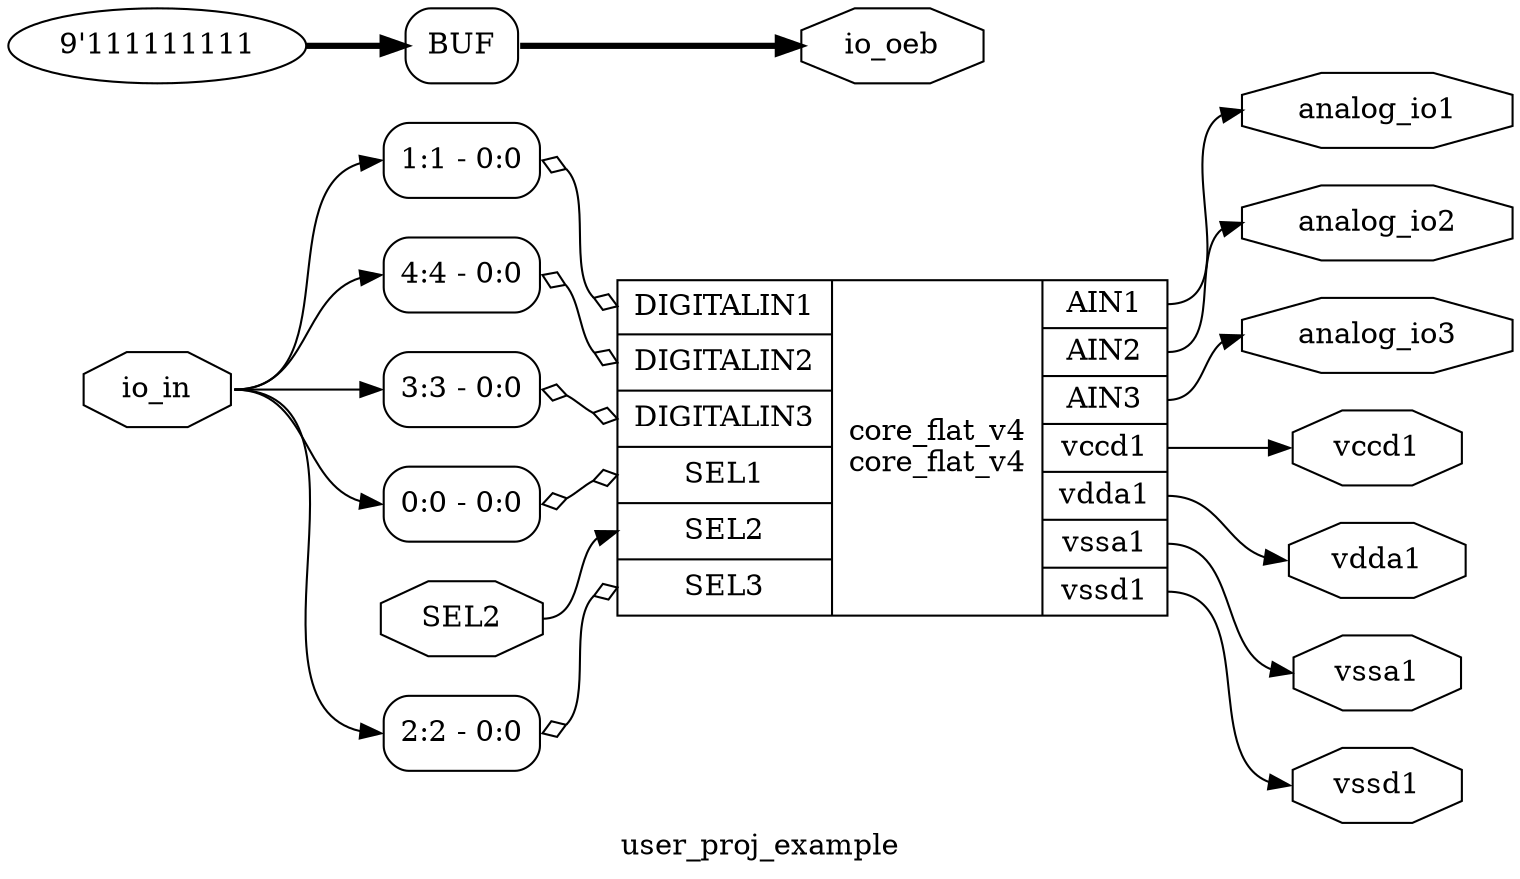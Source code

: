 digraph "user_proj_example" {
label="user_proj_example";
rankdir="LR";
remincross=true;
n1 [ shape=octagon, label="SEL2", color="black", fontcolor="black" ];
n2 [ shape=octagon, label="analog_io1", color="black", fontcolor="black" ];
n3 [ shape=octagon, label="analog_io2", color="black", fontcolor="black" ];
n4 [ shape=octagon, label="analog_io3", color="black", fontcolor="black" ];
n5 [ shape=octagon, label="io_in", color="black", fontcolor="black" ];
n6 [ shape=octagon, label="io_oeb", color="black", fontcolor="black" ];
n7 [ shape=octagon, label="vccd1", color="black", fontcolor="black" ];
n8 [ shape=octagon, label="vdda1", color="black", fontcolor="black" ];
n9 [ shape=octagon, label="vssa1", color="black", fontcolor="black" ];
n10 [ shape=octagon, label="vssd1", color="black", fontcolor="black" ];
c19 [ shape=record, label="{{<p11> DIGITALIN1|<p12> DIGITALIN2|<p13> DIGITALIN3|<p14> SEL1|<p1> SEL2|<p15> SEL3}|core_flat_v4\ncore_flat_v4|{<p16> AIN1|<p17> AIN2|<p18> AIN3|<p7> vccd1|<p8> vdda1|<p9> vssa1|<p10> vssd1}}",  ];
x0 [ shape=record, style=rounded, label="<s0> 1:1 - 0:0 ", color="black", fontcolor="black" ];
x0:e -> c19:p11:w [arrowhead=odiamond, arrowtail=odiamond, dir=both, color="black", fontcolor="black", label=""];
x1 [ shape=record, style=rounded, label="<s0> 4:4 - 0:0 ", color="black", fontcolor="black" ];
x1:e -> c19:p12:w [arrowhead=odiamond, arrowtail=odiamond, dir=both, color="black", fontcolor="black", label=""];
x2 [ shape=record, style=rounded, label="<s0> 3:3 - 0:0 ", color="black", fontcolor="black" ];
x2:e -> c19:p13:w [arrowhead=odiamond, arrowtail=odiamond, dir=both, color="black", fontcolor="black", label=""];
x3 [ shape=record, style=rounded, label="<s0> 0:0 - 0:0 ", color="black", fontcolor="black" ];
x3:e -> c19:p14:w [arrowhead=odiamond, arrowtail=odiamond, dir=both, color="black", fontcolor="black", label=""];
x4 [ shape=record, style=rounded, label="<s0> 2:2 - 0:0 ", color="black", fontcolor="black" ];
x4:e -> c19:p15:w [arrowhead=odiamond, arrowtail=odiamond, dir=both, color="black", fontcolor="black", label=""];
v5 [ label="9'111111111" ];
x6 [shape=box, style=rounded, label="BUF", ];
n1:e -> c19:p1:w [color="black", fontcolor="black", label=""];
c19:p10:e -> n10:w [color="black", fontcolor="black", label=""];
c19:p16:e -> n2:w [color="black", fontcolor="black", label=""];
c19:p17:e -> n3:w [color="black", fontcolor="black", label=""];
c19:p18:e -> n4:w [color="black", fontcolor="black", label=""];
n5:e -> x0:s0:w [color="black", fontcolor="black", label=""];
n5:e -> x1:s0:w [color="black", fontcolor="black", label=""];
n5:e -> x2:s0:w [color="black", fontcolor="black", label=""];
n5:e -> x3:s0:w [color="black", fontcolor="black", label=""];
n5:e -> x4:s0:w [color="black", fontcolor="black", label=""];
x6:e -> n6:w [color="black", fontcolor="black", style="setlinewidth(3)", label=""];
c19:p7:e -> n7:w [color="black", fontcolor="black", label=""];
c19:p8:e -> n8:w [color="black", fontcolor="black", label=""];
c19:p9:e -> n9:w [color="black", fontcolor="black", label=""];
v5:e -> x6:w [color="black", fontcolor="black", style="setlinewidth(3)", label=""];
}
